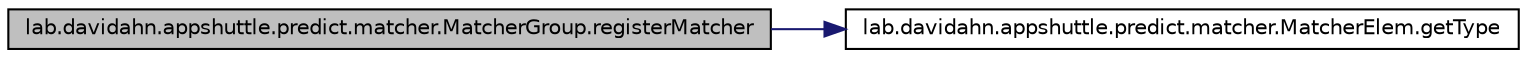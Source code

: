 digraph G
{
 // INTERACTIVE_SVG=YES
  edge [fontname="Helvetica",fontsize="10",labelfontname="Helvetica",labelfontsize="10"];
  node [fontname="Helvetica",fontsize="10",shape=record];
  rankdir="LR";
  Node1 [label="lab.davidahn.appshuttle.predict.matcher.MatcherGroup.registerMatcher",height=0.2,width=0.4,color="black", fillcolor="grey75", style="filled" fontcolor="black"];
  Node1 -> Node2 [color="midnightblue",fontsize="10",style="solid"];
  Node2 [label="lab.davidahn.appshuttle.predict.matcher.MatcherElem.getType",height=0.2,width=0.4,color="black", fillcolor="white", style="filled",URL="$classlab_1_1davidahn_1_1appshuttle_1_1predict_1_1matcher_1_1_matcher_elem.html#a33ef905a01093c70af5250e99b37a596"];
}
